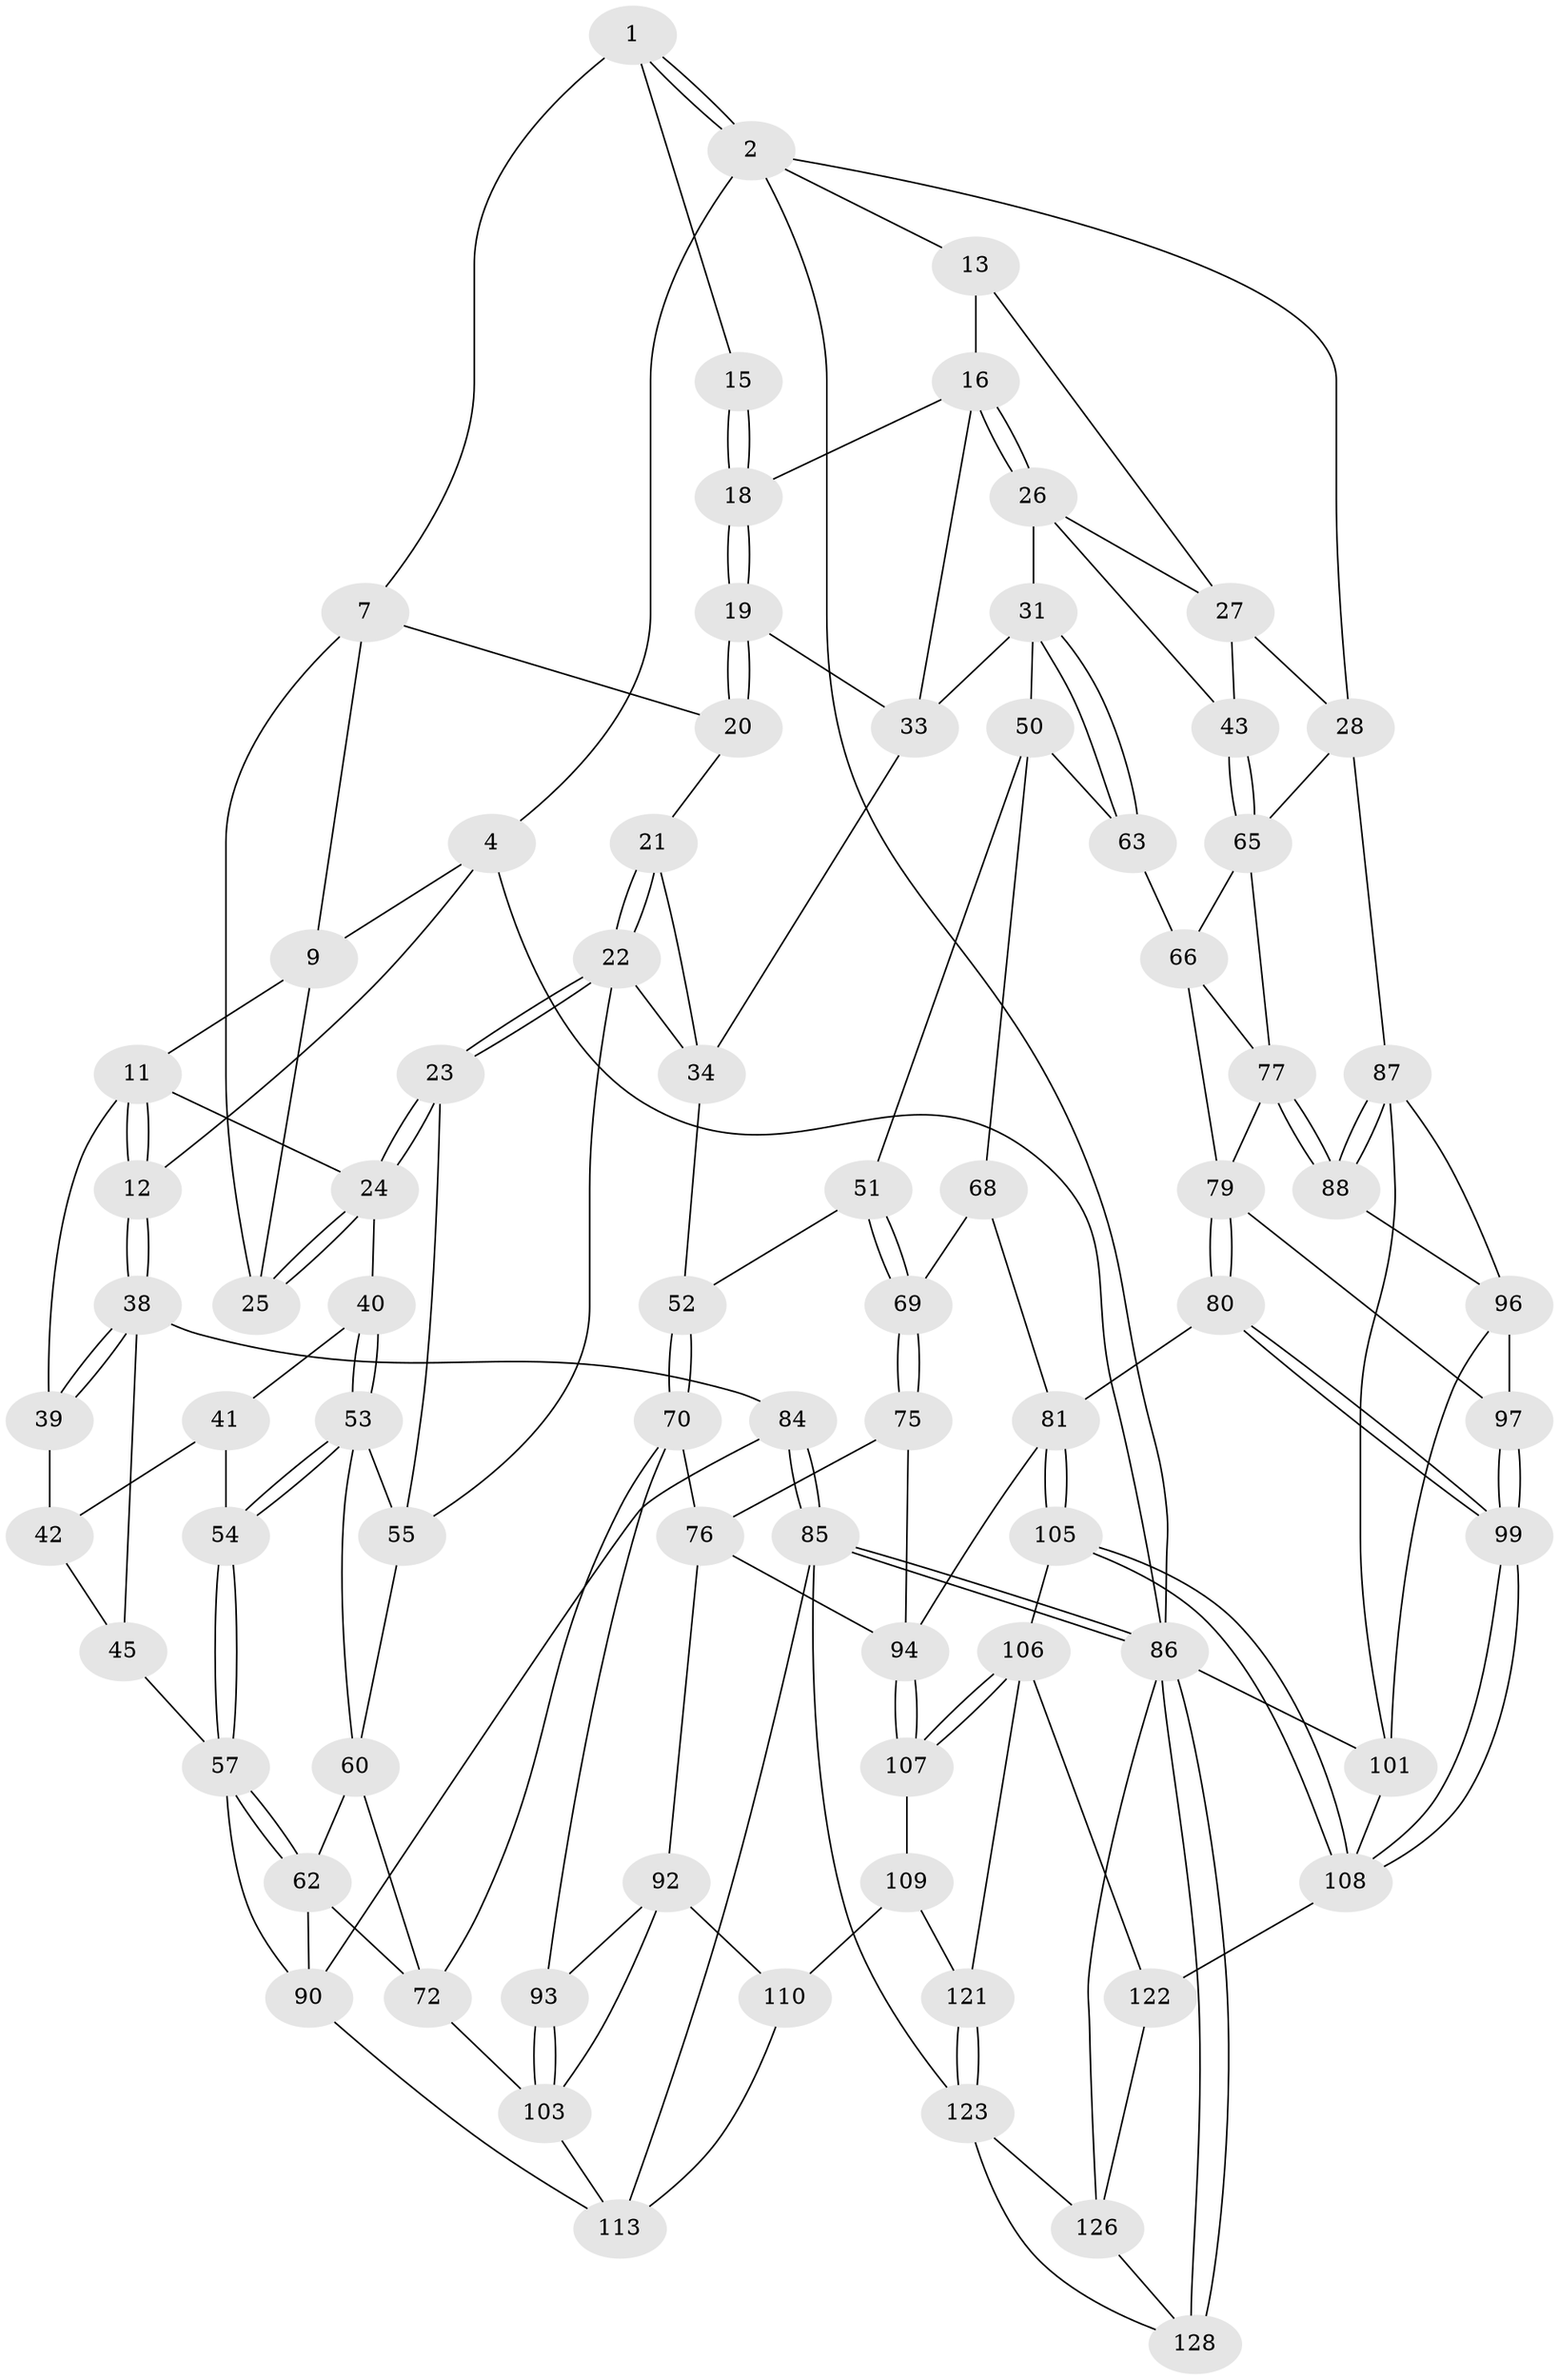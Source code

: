 // original degree distribution, {4: 0.203125, 5: 0.5703125, 6: 0.203125, 3: 0.0234375}
// Generated by graph-tools (version 1.1) at 2025/11/02/27/25 16:11:53]
// undirected, 79 vertices, 177 edges
graph export_dot {
graph [start="1"]
  node [color=gray90,style=filled];
  1 [pos="+0.3601046905407177+0",super="+6"];
  2 [pos="+0.8496063382152103+0",super="+3"];
  4 [pos="+0+0",super="+5"];
  7 [pos="+0.3566850675426069+0.04206519139341986",super="+8"];
  9 [pos="+0.16007013572299592+0",super="+10"];
  11 [pos="+0.12623071072798633+0.11909196672757012",super="+37"];
  12 [pos="+0+0"];
  13 [pos="+0.5279475953226304+0.057349450661008855",super="+14"];
  15 [pos="+0.4646605408601992+0.04611869001824742"];
  16 [pos="+0.5459609574572857+0.10794240808470376",super="+17"];
  18 [pos="+0.4738603948146741+0.1589817262157218"];
  19 [pos="+0.47318064386431186+0.16014057826909744"];
  20 [pos="+0.3627015870921733+0.06198913229396224"];
  21 [pos="+0.3692195699276767+0.11984945091513559"];
  22 [pos="+0.3028793689627838+0.26880011486605443",super="+49"];
  23 [pos="+0.29487780691894955+0.2629021407145902"];
  24 [pos="+0.25865863270682254+0.22830294739235524",super="+36"];
  25 [pos="+0.23293322845870104+0.13022995362470272"];
  26 [pos="+0.746312222572869+0.09590604296249125",super="+30"];
  27 [pos="+0.7798716843612621+0.02865396868137284",super="+29"];
  28 [pos="+1+0.209084355897415",super="+73"];
  31 [pos="+0.6794244018631802+0.25234574848387487",super="+32"];
  33 [pos="+0.6156198819825905+0.2465899820867056",super="+35"];
  34 [pos="+0.4570686714581798+0.2077670072980689",super="+48"];
  38 [pos="+0+0.19905437366292503",super="+46"];
  39 [pos="+0.0760508941844744+0.1922141094534456"];
  40 [pos="+0.16575904030705113+0.24264188991835375"];
  41 [pos="+0.11401188065266424+0.24352723456590106",super="+47"];
  42 [pos="+0.09890694623505014+0.23460972613391332",super="+44"];
  43 [pos="+0.8537235164040544+0.3309761208463442"];
  45 [pos="+0+0.3524585298216331"];
  50 [pos="+0.5079281274604417+0.3369461030623518",super="+64"];
  51 [pos="+0.4545966597171269+0.35013506297491664"];
  52 [pos="+0.4031114763398005+0.33638869154917644"];
  53 [pos="+0.14131468827847618+0.3259743417675206",super="+56"];
  54 [pos="+0.11961459996734729+0.33700240105011964"];
  55 [pos="+0.15033379556216875+0.3268636233333051",super="+59"];
  57 [pos="+0.07337344939875227+0.40880575763402555",super="+58"];
  60 [pos="+0.23740053061882113+0.434069693578459",super="+61"];
  62 [pos="+0.21028677483227629+0.46683980882223486",super="+89"];
  63 [pos="+0.6561882146843735+0.3844418412618206"];
  65 [pos="+0.8539149063431837+0.3314817110701979",super="+74"];
  66 [pos="+0.79785400767914+0.4065329608046827",super="+67"];
  68 [pos="+0.5601121430633316+0.4796094408869858"];
  69 [pos="+0.5390773653727425+0.476339893776129"];
  70 [pos="+0.3987483173654894+0.472646848753687",super="+71"];
  72 [pos="+0.28354193613256273+0.524303119328759",super="+98"];
  75 [pos="+0.4600689467634332+0.5062654639168805"];
  76 [pos="+0.4358933179110519+0.49556262156952113",super="+91"];
  77 [pos="+0.8909121920231385+0.47285239666281",super="+78"];
  79 [pos="+0.7257083971124584+0.5136340686128982",super="+83"];
  80 [pos="+0.6675941423762526+0.558541870905536"];
  81 [pos="+0.6485119361662071+0.5577187044567585",super="+82"];
  84 [pos="+0+0.7508470532277814"];
  85 [pos="+0+0.991104875445384",super="+125"];
  86 [pos="+0+1",super="+100"];
  87 [pos="+1+0.562647605285741",super="+102"];
  88 [pos="+1+0.5637844041320437"];
  90 [pos="+0.07984399005359574+0.5864117578025319",super="+112"];
  92 [pos="+0.34102987465290907+0.5881356514192584",super="+111"];
  93 [pos="+0.31544069537785024+0.5727699689365452"];
  94 [pos="+0.5004739944229754+0.6632909352965584",super="+95"];
  96 [pos="+0.8794409518476406+0.6286580787591041",super="+115"];
  97 [pos="+0.8148082018934651+0.5831871954113662"];
  99 [pos="+0.7164679274037073+0.6647425004909082"];
  101 [pos="+1+1",super="+116"];
  103 [pos="+0.2687861467854906+0.6857364362943504",super="+104"];
  105 [pos="+0.579631320179164+0.7226055083502886"];
  106 [pos="+0.5343890908485864+0.7082486569137276",super="+120"];
  107 [pos="+0.49988143264946405+0.6932426954760769"];
  108 [pos="+0.6967454982342833+0.7962085230008153",super="+117"];
  109 [pos="+0.48272140039512434+0.7013478521644033",super="+119"];
  110 [pos="+0.4041170675406071+0.6870181729663244",super="+118"];
  113 [pos="+0.1995893457524555+0.7843142632347084",super="+114"];
  121 [pos="+0.4292785636246895+0.8896047177257744"];
  122 [pos="+0.6679224062174164+0.8827664504980621"];
  123 [pos="+0.3949167369344398+0.9828444118791089",super="+124"];
  126 [pos="+0.7090644435611003+1",super="+127"];
  128 [pos="+0.29822080003477597+1"];
  1 -- 2;
  1 -- 2;
  1 -- 7;
  1 -- 15;
  2 -- 13;
  2 -- 4;
  2 -- 28;
  2 -- 86;
  4 -- 12;
  4 -- 86;
  4 -- 9;
  7 -- 20;
  7 -- 9;
  7 -- 25;
  9 -- 11;
  9 -- 25;
  11 -- 12;
  11 -- 12;
  11 -- 24;
  11 -- 39;
  12 -- 38;
  12 -- 38;
  13 -- 16;
  13 -- 27;
  15 -- 18;
  15 -- 18;
  16 -- 26;
  16 -- 26;
  16 -- 33;
  16 -- 18;
  18 -- 19;
  18 -- 19;
  19 -- 20;
  19 -- 20;
  19 -- 33;
  20 -- 21;
  21 -- 22;
  21 -- 22;
  21 -- 34;
  22 -- 23;
  22 -- 23;
  22 -- 34;
  22 -- 55;
  23 -- 24;
  23 -- 24;
  23 -- 55;
  24 -- 25;
  24 -- 25;
  24 -- 40;
  26 -- 27;
  26 -- 43;
  26 -- 31;
  27 -- 43;
  27 -- 28;
  28 -- 65;
  28 -- 87;
  31 -- 63;
  31 -- 63;
  31 -- 33;
  31 -- 50;
  33 -- 34;
  34 -- 52;
  38 -- 39;
  38 -- 39;
  38 -- 84;
  38 -- 45;
  39 -- 42;
  40 -- 41;
  40 -- 53;
  40 -- 53;
  41 -- 42 [weight=2];
  41 -- 54;
  42 -- 45;
  43 -- 65;
  43 -- 65;
  45 -- 57;
  50 -- 51;
  50 -- 68;
  50 -- 63;
  51 -- 52;
  51 -- 69;
  51 -- 69;
  52 -- 70;
  52 -- 70;
  53 -- 54;
  53 -- 54;
  53 -- 60;
  53 -- 55;
  54 -- 57;
  54 -- 57;
  55 -- 60;
  57 -- 62;
  57 -- 62;
  57 -- 90;
  60 -- 72;
  60 -- 62;
  62 -- 72;
  62 -- 90;
  63 -- 66;
  65 -- 66;
  65 -- 77;
  66 -- 79;
  66 -- 77;
  68 -- 69;
  68 -- 81;
  69 -- 75;
  69 -- 75;
  70 -- 76;
  70 -- 72;
  70 -- 93;
  72 -- 103;
  75 -- 76;
  75 -- 94;
  76 -- 92;
  76 -- 94;
  77 -- 88;
  77 -- 88;
  77 -- 79;
  79 -- 80;
  79 -- 80;
  79 -- 97;
  80 -- 81;
  80 -- 99;
  80 -- 99;
  81 -- 105;
  81 -- 105;
  81 -- 94;
  84 -- 85;
  84 -- 85;
  84 -- 90;
  85 -- 86;
  85 -- 86;
  85 -- 123;
  85 -- 113;
  86 -- 128;
  86 -- 128;
  86 -- 126;
  86 -- 101;
  87 -- 88;
  87 -- 88;
  87 -- 96;
  87 -- 101;
  88 -- 96;
  90 -- 113;
  92 -- 93;
  92 -- 110;
  92 -- 103;
  93 -- 103;
  93 -- 103;
  94 -- 107;
  94 -- 107;
  96 -- 97;
  96 -- 101;
  97 -- 99;
  97 -- 99;
  99 -- 108;
  99 -- 108;
  101 -- 108;
  103 -- 113;
  105 -- 106;
  105 -- 108;
  105 -- 108;
  106 -- 107;
  106 -- 107;
  106 -- 121;
  106 -- 122;
  107 -- 109;
  108 -- 122;
  109 -- 110 [weight=2];
  109 -- 121;
  110 -- 113;
  121 -- 123;
  121 -- 123;
  122 -- 126;
  123 -- 128;
  123 -- 126;
  126 -- 128;
}
